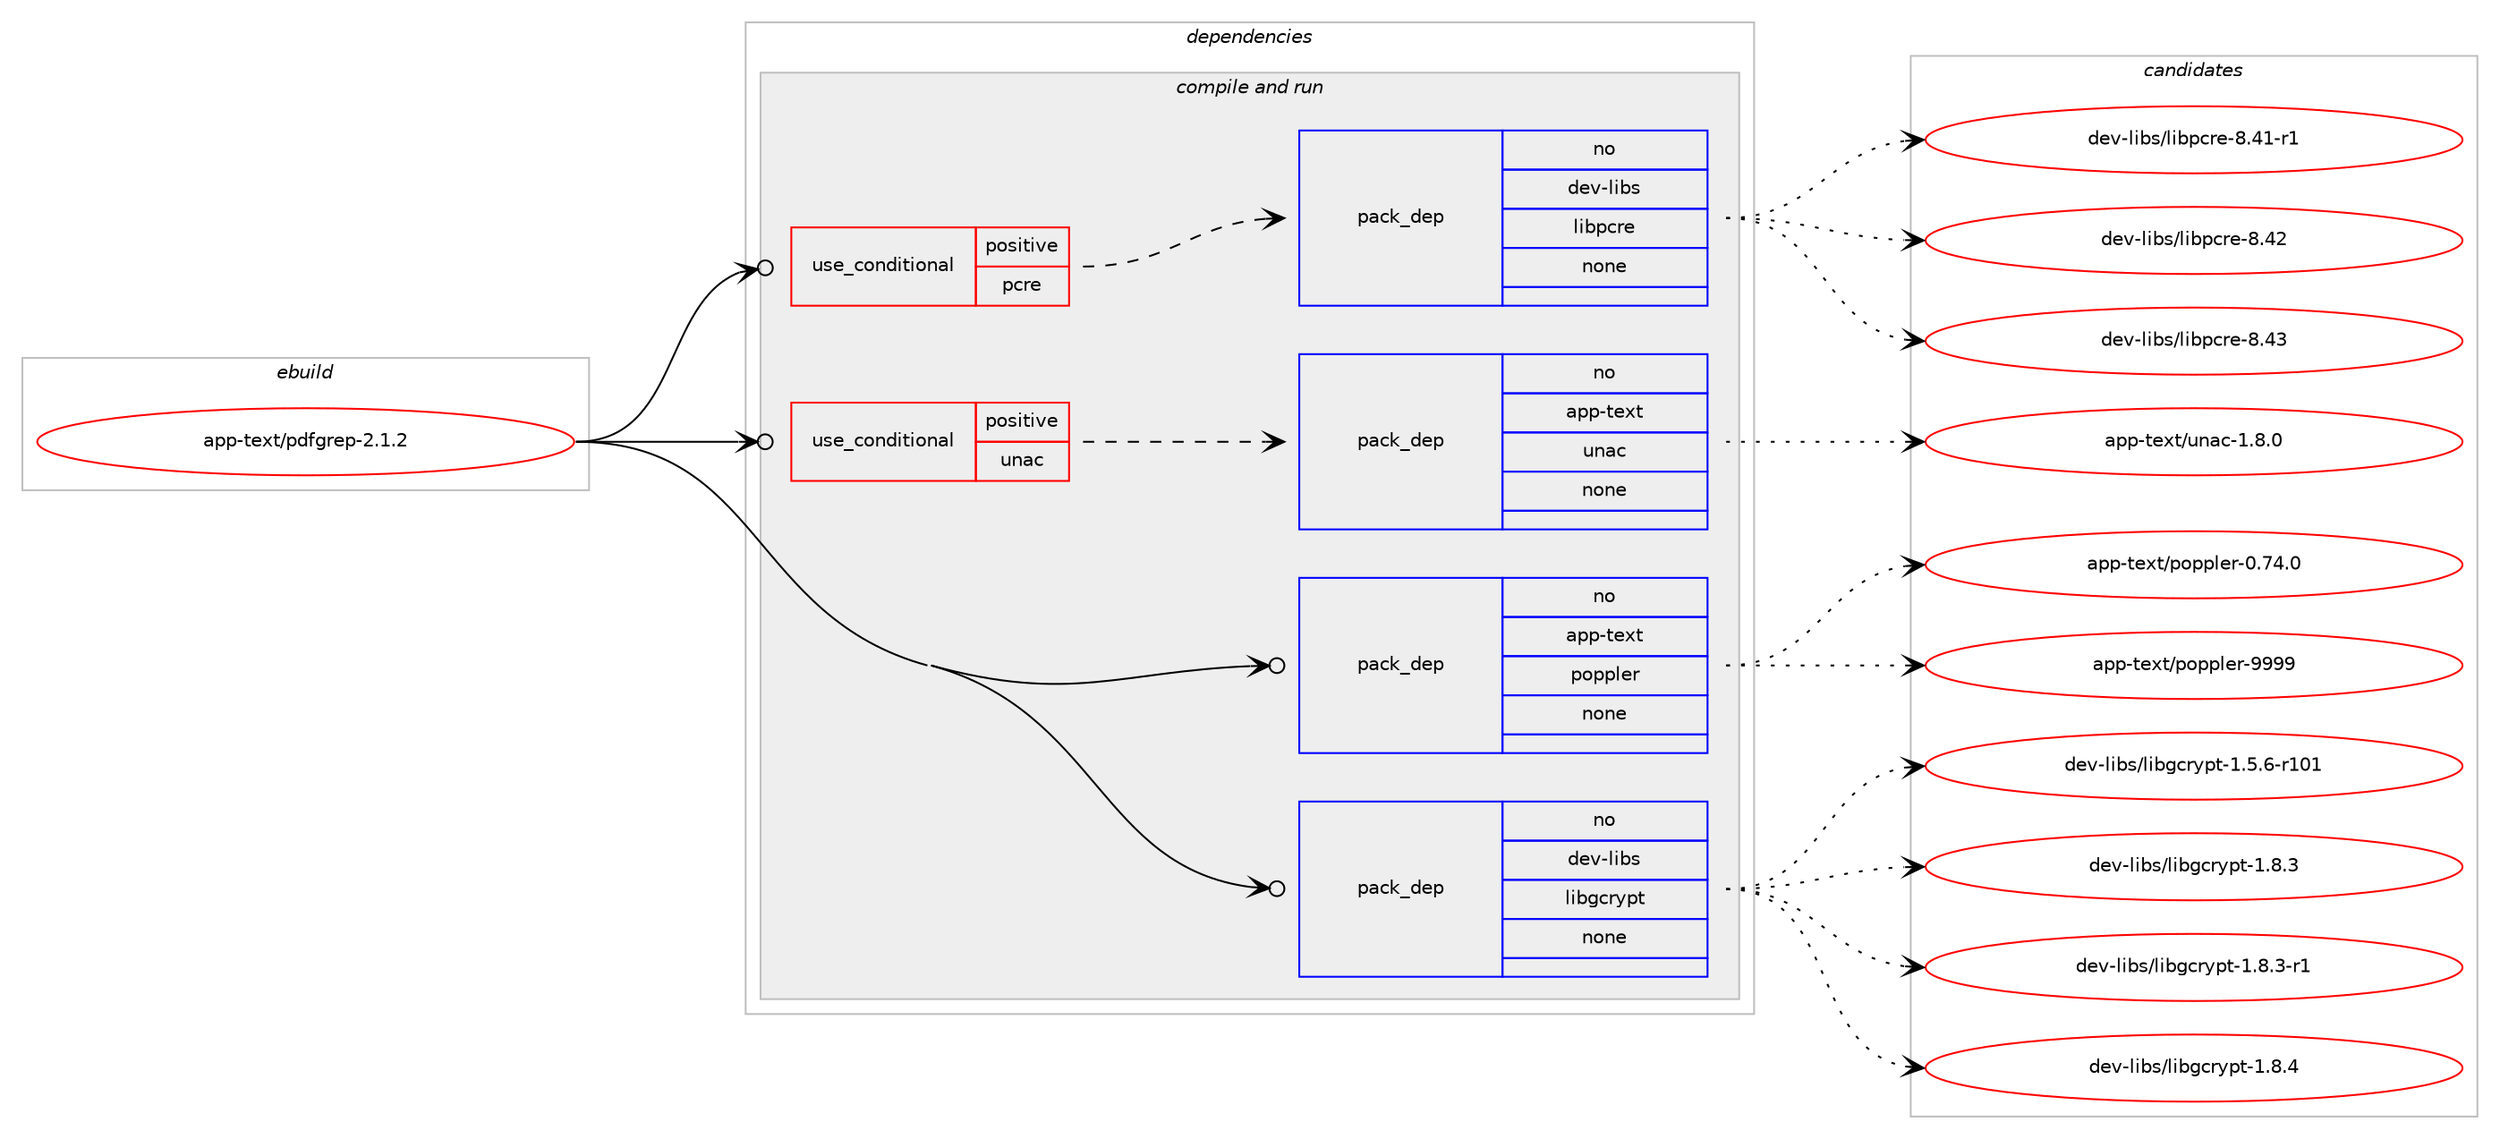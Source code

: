 digraph prolog {

# *************
# Graph options
# *************

newrank=true;
concentrate=true;
compound=true;
graph [rankdir=LR,fontname=Helvetica,fontsize=10,ranksep=1.5];#, ranksep=2.5, nodesep=0.2];
edge  [arrowhead=vee];
node  [fontname=Helvetica,fontsize=10];

# **********
# The ebuild
# **********

subgraph cluster_leftcol {
color=gray;
rank=same;
label=<<i>ebuild</i>>;
id [label="app-text/pdfgrep-2.1.2", color=red, width=4, href="../app-text/pdfgrep-2.1.2.svg"];
}

# ****************
# The dependencies
# ****************

subgraph cluster_midcol {
color=gray;
label=<<i>dependencies</i>>;
subgraph cluster_compile {
fillcolor="#eeeeee";
style=filled;
label=<<i>compile</i>>;
}
subgraph cluster_compileandrun {
fillcolor="#eeeeee";
style=filled;
label=<<i>compile and run</i>>;
subgraph cond355857 {
dependency1311499 [label=<<TABLE BORDER="0" CELLBORDER="1" CELLSPACING="0" CELLPADDING="4"><TR><TD ROWSPAN="3" CELLPADDING="10">use_conditional</TD></TR><TR><TD>positive</TD></TR><TR><TD>pcre</TD></TR></TABLE>>, shape=none, color=red];
subgraph pack935100 {
dependency1311500 [label=<<TABLE BORDER="0" CELLBORDER="1" CELLSPACING="0" CELLPADDING="4" WIDTH="220"><TR><TD ROWSPAN="6" CELLPADDING="30">pack_dep</TD></TR><TR><TD WIDTH="110">no</TD></TR><TR><TD>dev-libs</TD></TR><TR><TD>libpcre</TD></TR><TR><TD>none</TD></TR><TR><TD></TD></TR></TABLE>>, shape=none, color=blue];
}
dependency1311499:e -> dependency1311500:w [weight=20,style="dashed",arrowhead="vee"];
}
id:e -> dependency1311499:w [weight=20,style="solid",arrowhead="odotvee"];
subgraph cond355858 {
dependency1311501 [label=<<TABLE BORDER="0" CELLBORDER="1" CELLSPACING="0" CELLPADDING="4"><TR><TD ROWSPAN="3" CELLPADDING="10">use_conditional</TD></TR><TR><TD>positive</TD></TR><TR><TD>unac</TD></TR></TABLE>>, shape=none, color=red];
subgraph pack935101 {
dependency1311502 [label=<<TABLE BORDER="0" CELLBORDER="1" CELLSPACING="0" CELLPADDING="4" WIDTH="220"><TR><TD ROWSPAN="6" CELLPADDING="30">pack_dep</TD></TR><TR><TD WIDTH="110">no</TD></TR><TR><TD>app-text</TD></TR><TR><TD>unac</TD></TR><TR><TD>none</TD></TR><TR><TD></TD></TR></TABLE>>, shape=none, color=blue];
}
dependency1311501:e -> dependency1311502:w [weight=20,style="dashed",arrowhead="vee"];
}
id:e -> dependency1311501:w [weight=20,style="solid",arrowhead="odotvee"];
subgraph pack935102 {
dependency1311503 [label=<<TABLE BORDER="0" CELLBORDER="1" CELLSPACING="0" CELLPADDING="4" WIDTH="220"><TR><TD ROWSPAN="6" CELLPADDING="30">pack_dep</TD></TR><TR><TD WIDTH="110">no</TD></TR><TR><TD>app-text</TD></TR><TR><TD>poppler</TD></TR><TR><TD>none</TD></TR><TR><TD></TD></TR></TABLE>>, shape=none, color=blue];
}
id:e -> dependency1311503:w [weight=20,style="solid",arrowhead="odotvee"];
subgraph pack935103 {
dependency1311504 [label=<<TABLE BORDER="0" CELLBORDER="1" CELLSPACING="0" CELLPADDING="4" WIDTH="220"><TR><TD ROWSPAN="6" CELLPADDING="30">pack_dep</TD></TR><TR><TD WIDTH="110">no</TD></TR><TR><TD>dev-libs</TD></TR><TR><TD>libgcrypt</TD></TR><TR><TD>none</TD></TR><TR><TD></TD></TR></TABLE>>, shape=none, color=blue];
}
id:e -> dependency1311504:w [weight=20,style="solid",arrowhead="odotvee"];
}
subgraph cluster_run {
fillcolor="#eeeeee";
style=filled;
label=<<i>run</i>>;
}
}

# **************
# The candidates
# **************

subgraph cluster_choices {
rank=same;
color=gray;
label=<<i>candidates</i>>;

subgraph choice935100 {
color=black;
nodesep=1;
choice100101118451081059811547108105981129911410145564652494511449 [label="dev-libs/libpcre-8.41-r1", color=red, width=4,href="../dev-libs/libpcre-8.41-r1.svg"];
choice10010111845108105981154710810598112991141014556465250 [label="dev-libs/libpcre-8.42", color=red, width=4,href="../dev-libs/libpcre-8.42.svg"];
choice10010111845108105981154710810598112991141014556465251 [label="dev-libs/libpcre-8.43", color=red, width=4,href="../dev-libs/libpcre-8.43.svg"];
dependency1311500:e -> choice100101118451081059811547108105981129911410145564652494511449:w [style=dotted,weight="100"];
dependency1311500:e -> choice10010111845108105981154710810598112991141014556465250:w [style=dotted,weight="100"];
dependency1311500:e -> choice10010111845108105981154710810598112991141014556465251:w [style=dotted,weight="100"];
}
subgraph choice935101 {
color=black;
nodesep=1;
choice9711211245116101120116471171109799454946564648 [label="app-text/unac-1.8.0", color=red, width=4,href="../app-text/unac-1.8.0.svg"];
dependency1311502:e -> choice9711211245116101120116471171109799454946564648:w [style=dotted,weight="100"];
}
subgraph choice935102 {
color=black;
nodesep=1;
choice97112112451161011201164711211111211210810111445484655524648 [label="app-text/poppler-0.74.0", color=red, width=4,href="../app-text/poppler-0.74.0.svg"];
choice9711211245116101120116471121111121121081011144557575757 [label="app-text/poppler-9999", color=red, width=4,href="../app-text/poppler-9999.svg"];
dependency1311503:e -> choice97112112451161011201164711211111211210810111445484655524648:w [style=dotted,weight="100"];
dependency1311503:e -> choice9711211245116101120116471121111121121081011144557575757:w [style=dotted,weight="100"];
}
subgraph choice935103 {
color=black;
nodesep=1;
choice100101118451081059811547108105981039911412111211645494653465445114494849 [label="dev-libs/libgcrypt-1.5.6-r101", color=red, width=4,href="../dev-libs/libgcrypt-1.5.6-r101.svg"];
choice1001011184510810598115471081059810399114121112116454946564651 [label="dev-libs/libgcrypt-1.8.3", color=red, width=4,href="../dev-libs/libgcrypt-1.8.3.svg"];
choice10010111845108105981154710810598103991141211121164549465646514511449 [label="dev-libs/libgcrypt-1.8.3-r1", color=red, width=4,href="../dev-libs/libgcrypt-1.8.3-r1.svg"];
choice1001011184510810598115471081059810399114121112116454946564652 [label="dev-libs/libgcrypt-1.8.4", color=red, width=4,href="../dev-libs/libgcrypt-1.8.4.svg"];
dependency1311504:e -> choice100101118451081059811547108105981039911412111211645494653465445114494849:w [style=dotted,weight="100"];
dependency1311504:e -> choice1001011184510810598115471081059810399114121112116454946564651:w [style=dotted,weight="100"];
dependency1311504:e -> choice10010111845108105981154710810598103991141211121164549465646514511449:w [style=dotted,weight="100"];
dependency1311504:e -> choice1001011184510810598115471081059810399114121112116454946564652:w [style=dotted,weight="100"];
}
}

}
